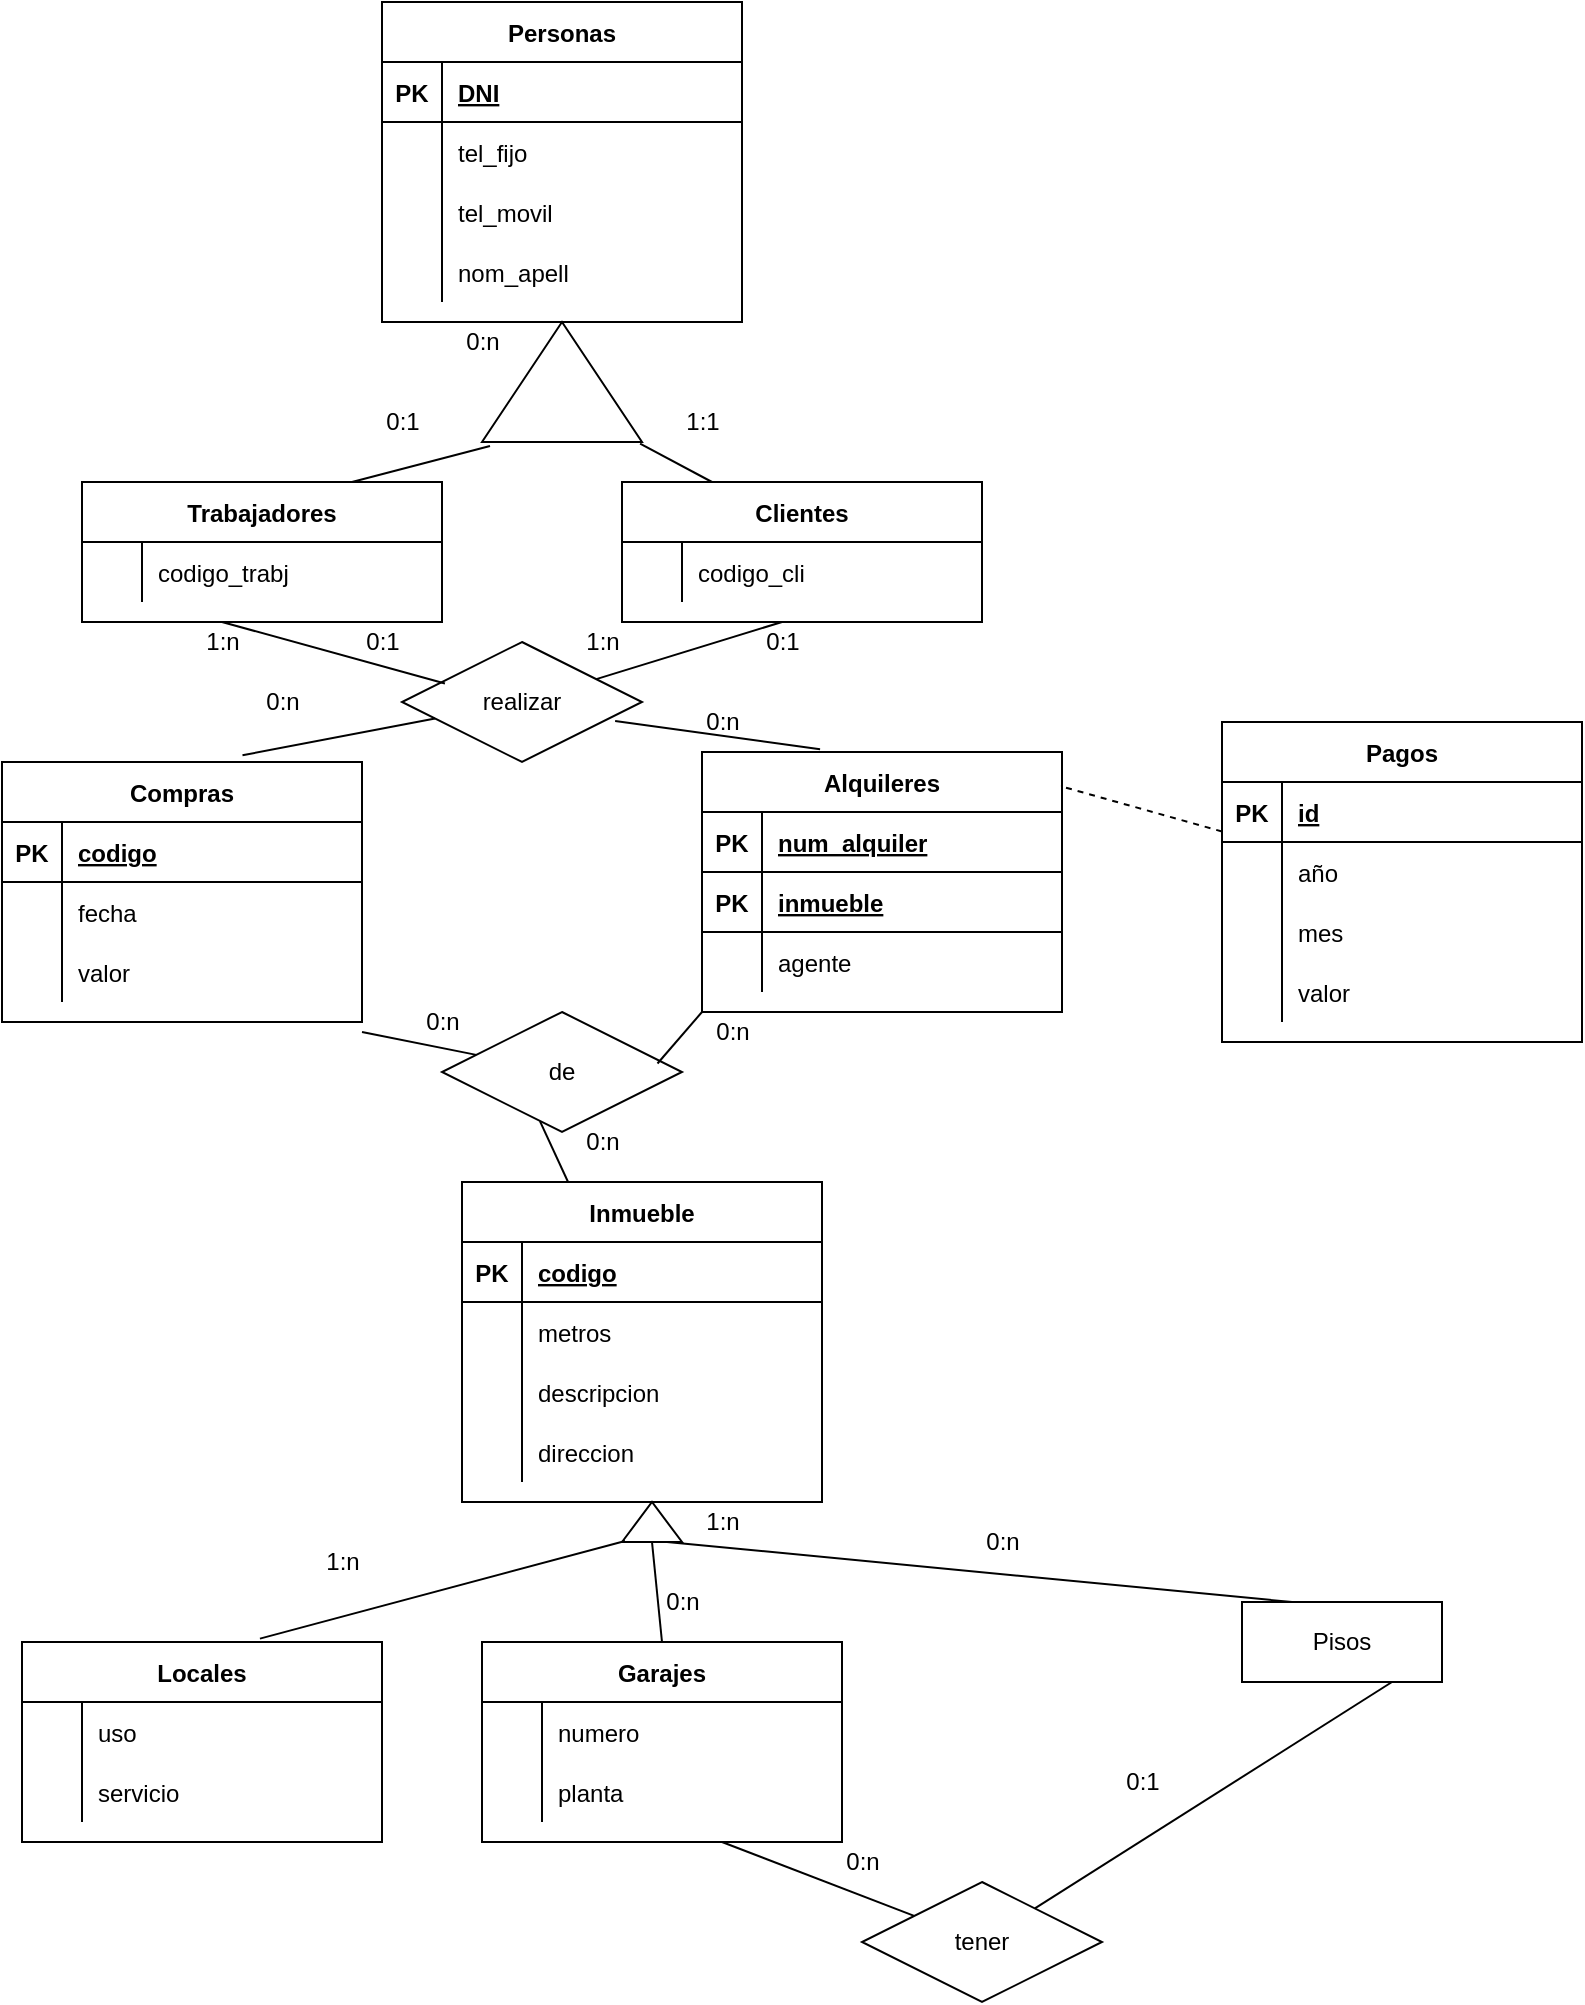 <mxfile version="20.2.0" type="github">
  <diagram id="R2lEEEUBdFMjLlhIrx00" name="Page-1">
    <mxGraphModel dx="942" dy="805" grid="1" gridSize="10" guides="1" tooltips="1" connect="1" arrows="1" fold="1" page="1" pageScale="1" pageWidth="850" pageHeight="1100" math="0" shadow="0" extFonts="Permanent Marker^https://fonts.googleapis.com/css?family=Permanent+Marker">
      <root>
        <mxCell id="0" />
        <mxCell id="1" parent="0" />
        <mxCell id="xGe4NsxFTNcplLb89QwU-1" value="Personas" style="shape=table;startSize=30;container=1;collapsible=1;childLayout=tableLayout;fixedRows=1;rowLines=0;fontStyle=1;align=center;resizeLast=1;" vertex="1" parent="1">
          <mxGeometry x="230" y="40" width="180" height="160" as="geometry" />
        </mxCell>
        <mxCell id="xGe4NsxFTNcplLb89QwU-2" value="" style="shape=tableRow;horizontal=0;startSize=0;swimlaneHead=0;swimlaneBody=0;fillColor=none;collapsible=0;dropTarget=0;points=[[0,0.5],[1,0.5]];portConstraint=eastwest;top=0;left=0;right=0;bottom=1;" vertex="1" parent="xGe4NsxFTNcplLb89QwU-1">
          <mxGeometry y="30" width="180" height="30" as="geometry" />
        </mxCell>
        <mxCell id="xGe4NsxFTNcplLb89QwU-3" value="PK" style="shape=partialRectangle;connectable=0;fillColor=none;top=0;left=0;bottom=0;right=0;fontStyle=1;overflow=hidden;" vertex="1" parent="xGe4NsxFTNcplLb89QwU-2">
          <mxGeometry width="30" height="30" as="geometry">
            <mxRectangle width="30" height="30" as="alternateBounds" />
          </mxGeometry>
        </mxCell>
        <mxCell id="xGe4NsxFTNcplLb89QwU-4" value="DNI" style="shape=partialRectangle;connectable=0;fillColor=none;top=0;left=0;bottom=0;right=0;align=left;spacingLeft=6;fontStyle=5;overflow=hidden;" vertex="1" parent="xGe4NsxFTNcplLb89QwU-2">
          <mxGeometry x="30" width="150" height="30" as="geometry">
            <mxRectangle width="150" height="30" as="alternateBounds" />
          </mxGeometry>
        </mxCell>
        <mxCell id="xGe4NsxFTNcplLb89QwU-5" value="" style="shape=tableRow;horizontal=0;startSize=0;swimlaneHead=0;swimlaneBody=0;fillColor=none;collapsible=0;dropTarget=0;points=[[0,0.5],[1,0.5]];portConstraint=eastwest;top=0;left=0;right=0;bottom=0;" vertex="1" parent="xGe4NsxFTNcplLb89QwU-1">
          <mxGeometry y="60" width="180" height="30" as="geometry" />
        </mxCell>
        <mxCell id="xGe4NsxFTNcplLb89QwU-6" value="" style="shape=partialRectangle;connectable=0;fillColor=none;top=0;left=0;bottom=0;right=0;editable=1;overflow=hidden;" vertex="1" parent="xGe4NsxFTNcplLb89QwU-5">
          <mxGeometry width="30" height="30" as="geometry">
            <mxRectangle width="30" height="30" as="alternateBounds" />
          </mxGeometry>
        </mxCell>
        <mxCell id="xGe4NsxFTNcplLb89QwU-7" value="tel_fijo" style="shape=partialRectangle;connectable=0;fillColor=none;top=0;left=0;bottom=0;right=0;align=left;spacingLeft=6;overflow=hidden;" vertex="1" parent="xGe4NsxFTNcplLb89QwU-5">
          <mxGeometry x="30" width="150" height="30" as="geometry">
            <mxRectangle width="150" height="30" as="alternateBounds" />
          </mxGeometry>
        </mxCell>
        <mxCell id="xGe4NsxFTNcplLb89QwU-8" value="" style="shape=tableRow;horizontal=0;startSize=0;swimlaneHead=0;swimlaneBody=0;fillColor=none;collapsible=0;dropTarget=0;points=[[0,0.5],[1,0.5]];portConstraint=eastwest;top=0;left=0;right=0;bottom=0;" vertex="1" parent="xGe4NsxFTNcplLb89QwU-1">
          <mxGeometry y="90" width="180" height="30" as="geometry" />
        </mxCell>
        <mxCell id="xGe4NsxFTNcplLb89QwU-9" value="" style="shape=partialRectangle;connectable=0;fillColor=none;top=0;left=0;bottom=0;right=0;editable=1;overflow=hidden;" vertex="1" parent="xGe4NsxFTNcplLb89QwU-8">
          <mxGeometry width="30" height="30" as="geometry">
            <mxRectangle width="30" height="30" as="alternateBounds" />
          </mxGeometry>
        </mxCell>
        <mxCell id="xGe4NsxFTNcplLb89QwU-10" value="tel_movil" style="shape=partialRectangle;connectable=0;fillColor=none;top=0;left=0;bottom=0;right=0;align=left;spacingLeft=6;overflow=hidden;" vertex="1" parent="xGe4NsxFTNcplLb89QwU-8">
          <mxGeometry x="30" width="150" height="30" as="geometry">
            <mxRectangle width="150" height="30" as="alternateBounds" />
          </mxGeometry>
        </mxCell>
        <mxCell id="xGe4NsxFTNcplLb89QwU-11" value="" style="shape=tableRow;horizontal=0;startSize=0;swimlaneHead=0;swimlaneBody=0;fillColor=none;collapsible=0;dropTarget=0;points=[[0,0.5],[1,0.5]];portConstraint=eastwest;top=0;left=0;right=0;bottom=0;" vertex="1" parent="xGe4NsxFTNcplLb89QwU-1">
          <mxGeometry y="120" width="180" height="30" as="geometry" />
        </mxCell>
        <mxCell id="xGe4NsxFTNcplLb89QwU-12" value="" style="shape=partialRectangle;connectable=0;fillColor=none;top=0;left=0;bottom=0;right=0;editable=1;overflow=hidden;" vertex="1" parent="xGe4NsxFTNcplLb89QwU-11">
          <mxGeometry width="30" height="30" as="geometry">
            <mxRectangle width="30" height="30" as="alternateBounds" />
          </mxGeometry>
        </mxCell>
        <mxCell id="xGe4NsxFTNcplLb89QwU-13" value="nom_apell" style="shape=partialRectangle;connectable=0;fillColor=none;top=0;left=0;bottom=0;right=0;align=left;spacingLeft=6;overflow=hidden;" vertex="1" parent="xGe4NsxFTNcplLb89QwU-11">
          <mxGeometry x="30" width="150" height="30" as="geometry">
            <mxRectangle width="150" height="30" as="alternateBounds" />
          </mxGeometry>
        </mxCell>
        <mxCell id="xGe4NsxFTNcplLb89QwU-14" value="Trabajadores" style="shape=table;startSize=30;container=1;collapsible=1;childLayout=tableLayout;fixedRows=1;rowLines=0;fontStyle=1;align=center;resizeLast=1;" vertex="1" parent="1">
          <mxGeometry x="80" y="280" width="180" height="70" as="geometry" />
        </mxCell>
        <mxCell id="xGe4NsxFTNcplLb89QwU-18" value="" style="shape=tableRow;horizontal=0;startSize=0;swimlaneHead=0;swimlaneBody=0;fillColor=none;collapsible=0;dropTarget=0;points=[[0,0.5],[1,0.5]];portConstraint=eastwest;top=0;left=0;right=0;bottom=0;" vertex="1" parent="xGe4NsxFTNcplLb89QwU-14">
          <mxGeometry y="30" width="180" height="30" as="geometry" />
        </mxCell>
        <mxCell id="xGe4NsxFTNcplLb89QwU-19" value="" style="shape=partialRectangle;connectable=0;fillColor=none;top=0;left=0;bottom=0;right=0;editable=1;overflow=hidden;" vertex="1" parent="xGe4NsxFTNcplLb89QwU-18">
          <mxGeometry width="30" height="30" as="geometry">
            <mxRectangle width="30" height="30" as="alternateBounds" />
          </mxGeometry>
        </mxCell>
        <mxCell id="xGe4NsxFTNcplLb89QwU-20" value="codigo_trabj" style="shape=partialRectangle;connectable=0;fillColor=none;top=0;left=0;bottom=0;right=0;align=left;spacingLeft=6;overflow=hidden;" vertex="1" parent="xGe4NsxFTNcplLb89QwU-18">
          <mxGeometry x="30" width="150" height="30" as="geometry">
            <mxRectangle width="150" height="30" as="alternateBounds" />
          </mxGeometry>
        </mxCell>
        <mxCell id="xGe4NsxFTNcplLb89QwU-27" value="Clientes" style="shape=table;startSize=30;container=1;collapsible=1;childLayout=tableLayout;fixedRows=1;rowLines=0;fontStyle=1;align=center;resizeLast=1;" vertex="1" parent="1">
          <mxGeometry x="350" y="280" width="180" height="70" as="geometry" />
        </mxCell>
        <mxCell id="xGe4NsxFTNcplLb89QwU-31" value="" style="shape=tableRow;horizontal=0;startSize=0;swimlaneHead=0;swimlaneBody=0;fillColor=none;collapsible=0;dropTarget=0;points=[[0,0.5],[1,0.5]];portConstraint=eastwest;top=0;left=0;right=0;bottom=0;" vertex="1" parent="xGe4NsxFTNcplLb89QwU-27">
          <mxGeometry y="30" width="180" height="30" as="geometry" />
        </mxCell>
        <mxCell id="xGe4NsxFTNcplLb89QwU-32" value="" style="shape=partialRectangle;connectable=0;fillColor=none;top=0;left=0;bottom=0;right=0;editable=1;overflow=hidden;" vertex="1" parent="xGe4NsxFTNcplLb89QwU-31">
          <mxGeometry width="30" height="30" as="geometry">
            <mxRectangle width="30" height="30" as="alternateBounds" />
          </mxGeometry>
        </mxCell>
        <mxCell id="xGe4NsxFTNcplLb89QwU-33" value="codigo_cli" style="shape=partialRectangle;connectable=0;fillColor=none;top=0;left=0;bottom=0;right=0;align=left;spacingLeft=6;overflow=hidden;" vertex="1" parent="xGe4NsxFTNcplLb89QwU-31">
          <mxGeometry x="30" width="150" height="30" as="geometry">
            <mxRectangle width="150" height="30" as="alternateBounds" />
          </mxGeometry>
        </mxCell>
        <mxCell id="xGe4NsxFTNcplLb89QwU-40" value="" style="triangle;whiteSpace=wrap;html=1;direction=north;" vertex="1" parent="1">
          <mxGeometry x="280" y="200" width="80" height="60" as="geometry" />
        </mxCell>
        <mxCell id="xGe4NsxFTNcplLb89QwU-41" value="" style="endArrow=none;html=1;rounded=0;exitX=0.75;exitY=0;exitDx=0;exitDy=0;entryX=-0.034;entryY=0.05;entryDx=0;entryDy=0;entryPerimeter=0;" edge="1" parent="1" source="xGe4NsxFTNcplLb89QwU-14" target="xGe4NsxFTNcplLb89QwU-40">
          <mxGeometry width="50" height="50" relative="1" as="geometry">
            <mxPoint x="400" y="210" as="sourcePoint" />
            <mxPoint x="450" y="160" as="targetPoint" />
          </mxGeometry>
        </mxCell>
        <mxCell id="xGe4NsxFTNcplLb89QwU-42" value="" style="endArrow=none;html=1;rounded=0;entryX=0.25;entryY=0;entryDx=0;entryDy=0;exitX=-0.013;exitY=0.988;exitDx=0;exitDy=0;exitPerimeter=0;" edge="1" parent="1" source="xGe4NsxFTNcplLb89QwU-40" target="xGe4NsxFTNcplLb89QwU-27">
          <mxGeometry width="50" height="50" relative="1" as="geometry">
            <mxPoint x="400" y="210" as="sourcePoint" />
            <mxPoint x="450" y="160" as="targetPoint" />
          </mxGeometry>
        </mxCell>
        <mxCell id="xGe4NsxFTNcplLb89QwU-43" value="realizar" style="shape=rhombus;perimeter=rhombusPerimeter;whiteSpace=wrap;html=1;align=center;" vertex="1" parent="1">
          <mxGeometry x="240" y="360" width="120" height="60" as="geometry" />
        </mxCell>
        <mxCell id="xGe4NsxFTNcplLb89QwU-44" value="" style="endArrow=none;html=1;rounded=0;" edge="1" parent="1" source="xGe4NsxFTNcplLb89QwU-43">
          <mxGeometry width="50" height="50" relative="1" as="geometry">
            <mxPoint x="390" y="310" as="sourcePoint" />
            <mxPoint x="430" y="350" as="targetPoint" />
          </mxGeometry>
        </mxCell>
        <mxCell id="xGe4NsxFTNcplLb89QwU-45" value="" style="endArrow=none;html=1;rounded=0;exitX=0.179;exitY=0.346;exitDx=0;exitDy=0;exitPerimeter=0;" edge="1" parent="1" source="xGe4NsxFTNcplLb89QwU-43">
          <mxGeometry width="50" height="50" relative="1" as="geometry">
            <mxPoint x="390" y="310" as="sourcePoint" />
            <mxPoint x="150" y="350" as="targetPoint" />
          </mxGeometry>
        </mxCell>
        <mxCell id="xGe4NsxFTNcplLb89QwU-46" value="Inmueble" style="shape=table;startSize=30;container=1;collapsible=1;childLayout=tableLayout;fixedRows=1;rowLines=0;fontStyle=1;align=center;resizeLast=1;" vertex="1" parent="1">
          <mxGeometry x="270" y="630" width="180" height="160" as="geometry" />
        </mxCell>
        <mxCell id="xGe4NsxFTNcplLb89QwU-47" value="" style="shape=tableRow;horizontal=0;startSize=0;swimlaneHead=0;swimlaneBody=0;fillColor=none;collapsible=0;dropTarget=0;points=[[0,0.5],[1,0.5]];portConstraint=eastwest;top=0;left=0;right=0;bottom=1;" vertex="1" parent="xGe4NsxFTNcplLb89QwU-46">
          <mxGeometry y="30" width="180" height="30" as="geometry" />
        </mxCell>
        <mxCell id="xGe4NsxFTNcplLb89QwU-48" value="PK" style="shape=partialRectangle;connectable=0;fillColor=none;top=0;left=0;bottom=0;right=0;fontStyle=1;overflow=hidden;" vertex="1" parent="xGe4NsxFTNcplLb89QwU-47">
          <mxGeometry width="30" height="30" as="geometry">
            <mxRectangle width="30" height="30" as="alternateBounds" />
          </mxGeometry>
        </mxCell>
        <mxCell id="xGe4NsxFTNcplLb89QwU-49" value="codigo" style="shape=partialRectangle;connectable=0;fillColor=none;top=0;left=0;bottom=0;right=0;align=left;spacingLeft=6;fontStyle=5;overflow=hidden;" vertex="1" parent="xGe4NsxFTNcplLb89QwU-47">
          <mxGeometry x="30" width="150" height="30" as="geometry">
            <mxRectangle width="150" height="30" as="alternateBounds" />
          </mxGeometry>
        </mxCell>
        <mxCell id="xGe4NsxFTNcplLb89QwU-50" value="" style="shape=tableRow;horizontal=0;startSize=0;swimlaneHead=0;swimlaneBody=0;fillColor=none;collapsible=0;dropTarget=0;points=[[0,0.5],[1,0.5]];portConstraint=eastwest;top=0;left=0;right=0;bottom=0;" vertex="1" parent="xGe4NsxFTNcplLb89QwU-46">
          <mxGeometry y="60" width="180" height="30" as="geometry" />
        </mxCell>
        <mxCell id="xGe4NsxFTNcplLb89QwU-51" value="" style="shape=partialRectangle;connectable=0;fillColor=none;top=0;left=0;bottom=0;right=0;editable=1;overflow=hidden;" vertex="1" parent="xGe4NsxFTNcplLb89QwU-50">
          <mxGeometry width="30" height="30" as="geometry">
            <mxRectangle width="30" height="30" as="alternateBounds" />
          </mxGeometry>
        </mxCell>
        <mxCell id="xGe4NsxFTNcplLb89QwU-52" value="metros" style="shape=partialRectangle;connectable=0;fillColor=none;top=0;left=0;bottom=0;right=0;align=left;spacingLeft=6;overflow=hidden;" vertex="1" parent="xGe4NsxFTNcplLb89QwU-50">
          <mxGeometry x="30" width="150" height="30" as="geometry">
            <mxRectangle width="150" height="30" as="alternateBounds" />
          </mxGeometry>
        </mxCell>
        <mxCell id="xGe4NsxFTNcplLb89QwU-53" value="" style="shape=tableRow;horizontal=0;startSize=0;swimlaneHead=0;swimlaneBody=0;fillColor=none;collapsible=0;dropTarget=0;points=[[0,0.5],[1,0.5]];portConstraint=eastwest;top=0;left=0;right=0;bottom=0;" vertex="1" parent="xGe4NsxFTNcplLb89QwU-46">
          <mxGeometry y="90" width="180" height="30" as="geometry" />
        </mxCell>
        <mxCell id="xGe4NsxFTNcplLb89QwU-54" value="" style="shape=partialRectangle;connectable=0;fillColor=none;top=0;left=0;bottom=0;right=0;editable=1;overflow=hidden;" vertex="1" parent="xGe4NsxFTNcplLb89QwU-53">
          <mxGeometry width="30" height="30" as="geometry">
            <mxRectangle width="30" height="30" as="alternateBounds" />
          </mxGeometry>
        </mxCell>
        <mxCell id="xGe4NsxFTNcplLb89QwU-55" value="descripcion" style="shape=partialRectangle;connectable=0;fillColor=none;top=0;left=0;bottom=0;right=0;align=left;spacingLeft=6;overflow=hidden;" vertex="1" parent="xGe4NsxFTNcplLb89QwU-53">
          <mxGeometry x="30" width="150" height="30" as="geometry">
            <mxRectangle width="150" height="30" as="alternateBounds" />
          </mxGeometry>
        </mxCell>
        <mxCell id="xGe4NsxFTNcplLb89QwU-56" value="" style="shape=tableRow;horizontal=0;startSize=0;swimlaneHead=0;swimlaneBody=0;fillColor=none;collapsible=0;dropTarget=0;points=[[0,0.5],[1,0.5]];portConstraint=eastwest;top=0;left=0;right=0;bottom=0;" vertex="1" parent="xGe4NsxFTNcplLb89QwU-46">
          <mxGeometry y="120" width="180" height="30" as="geometry" />
        </mxCell>
        <mxCell id="xGe4NsxFTNcplLb89QwU-57" value="" style="shape=partialRectangle;connectable=0;fillColor=none;top=0;left=0;bottom=0;right=0;editable=1;overflow=hidden;" vertex="1" parent="xGe4NsxFTNcplLb89QwU-56">
          <mxGeometry width="30" height="30" as="geometry">
            <mxRectangle width="30" height="30" as="alternateBounds" />
          </mxGeometry>
        </mxCell>
        <mxCell id="xGe4NsxFTNcplLb89QwU-58" value="direccion" style="shape=partialRectangle;connectable=0;fillColor=none;top=0;left=0;bottom=0;right=0;align=left;spacingLeft=6;overflow=hidden;" vertex="1" parent="xGe4NsxFTNcplLb89QwU-56">
          <mxGeometry x="30" width="150" height="30" as="geometry">
            <mxRectangle width="150" height="30" as="alternateBounds" />
          </mxGeometry>
        </mxCell>
        <mxCell id="xGe4NsxFTNcplLb89QwU-72" value="Locales" style="shape=table;startSize=30;container=1;collapsible=1;childLayout=tableLayout;fixedRows=1;rowLines=0;fontStyle=1;align=center;resizeLast=1;" vertex="1" parent="1">
          <mxGeometry x="50" y="860" width="180" height="100" as="geometry" />
        </mxCell>
        <mxCell id="xGe4NsxFTNcplLb89QwU-76" value="" style="shape=tableRow;horizontal=0;startSize=0;swimlaneHead=0;swimlaneBody=0;fillColor=none;collapsible=0;dropTarget=0;points=[[0,0.5],[1,0.5]];portConstraint=eastwest;top=0;left=0;right=0;bottom=0;" vertex="1" parent="xGe4NsxFTNcplLb89QwU-72">
          <mxGeometry y="30" width="180" height="30" as="geometry" />
        </mxCell>
        <mxCell id="xGe4NsxFTNcplLb89QwU-77" value="" style="shape=partialRectangle;connectable=0;fillColor=none;top=0;left=0;bottom=0;right=0;editable=1;overflow=hidden;" vertex="1" parent="xGe4NsxFTNcplLb89QwU-76">
          <mxGeometry width="30" height="30" as="geometry">
            <mxRectangle width="30" height="30" as="alternateBounds" />
          </mxGeometry>
        </mxCell>
        <mxCell id="xGe4NsxFTNcplLb89QwU-78" value="uso" style="shape=partialRectangle;connectable=0;fillColor=none;top=0;left=0;bottom=0;right=0;align=left;spacingLeft=6;overflow=hidden;" vertex="1" parent="xGe4NsxFTNcplLb89QwU-76">
          <mxGeometry x="30" width="150" height="30" as="geometry">
            <mxRectangle width="150" height="30" as="alternateBounds" />
          </mxGeometry>
        </mxCell>
        <mxCell id="xGe4NsxFTNcplLb89QwU-79" value="" style="shape=tableRow;horizontal=0;startSize=0;swimlaneHead=0;swimlaneBody=0;fillColor=none;collapsible=0;dropTarget=0;points=[[0,0.5],[1,0.5]];portConstraint=eastwest;top=0;left=0;right=0;bottom=0;" vertex="1" parent="xGe4NsxFTNcplLb89QwU-72">
          <mxGeometry y="60" width="180" height="30" as="geometry" />
        </mxCell>
        <mxCell id="xGe4NsxFTNcplLb89QwU-80" value="" style="shape=partialRectangle;connectable=0;fillColor=none;top=0;left=0;bottom=0;right=0;editable=1;overflow=hidden;" vertex="1" parent="xGe4NsxFTNcplLb89QwU-79">
          <mxGeometry width="30" height="30" as="geometry">
            <mxRectangle width="30" height="30" as="alternateBounds" />
          </mxGeometry>
        </mxCell>
        <mxCell id="xGe4NsxFTNcplLb89QwU-81" value="servicio" style="shape=partialRectangle;connectable=0;fillColor=none;top=0;left=0;bottom=0;right=0;align=left;spacingLeft=6;overflow=hidden;" vertex="1" parent="xGe4NsxFTNcplLb89QwU-79">
          <mxGeometry x="30" width="150" height="30" as="geometry">
            <mxRectangle width="150" height="30" as="alternateBounds" />
          </mxGeometry>
        </mxCell>
        <mxCell id="xGe4NsxFTNcplLb89QwU-85" value="Garajes" style="shape=table;startSize=30;container=1;collapsible=1;childLayout=tableLayout;fixedRows=1;rowLines=0;fontStyle=1;align=center;resizeLast=1;" vertex="1" parent="1">
          <mxGeometry x="280" y="860" width="180" height="100" as="geometry" />
        </mxCell>
        <mxCell id="xGe4NsxFTNcplLb89QwU-89" value="" style="shape=tableRow;horizontal=0;startSize=0;swimlaneHead=0;swimlaneBody=0;fillColor=none;collapsible=0;dropTarget=0;points=[[0,0.5],[1,0.5]];portConstraint=eastwest;top=0;left=0;right=0;bottom=0;" vertex="1" parent="xGe4NsxFTNcplLb89QwU-85">
          <mxGeometry y="30" width="180" height="30" as="geometry" />
        </mxCell>
        <mxCell id="xGe4NsxFTNcplLb89QwU-90" value="" style="shape=partialRectangle;connectable=0;fillColor=none;top=0;left=0;bottom=0;right=0;editable=1;overflow=hidden;" vertex="1" parent="xGe4NsxFTNcplLb89QwU-89">
          <mxGeometry width="30" height="30" as="geometry">
            <mxRectangle width="30" height="30" as="alternateBounds" />
          </mxGeometry>
        </mxCell>
        <mxCell id="xGe4NsxFTNcplLb89QwU-91" value="numero" style="shape=partialRectangle;connectable=0;fillColor=none;top=0;left=0;bottom=0;right=0;align=left;spacingLeft=6;overflow=hidden;" vertex="1" parent="xGe4NsxFTNcplLb89QwU-89">
          <mxGeometry x="30" width="150" height="30" as="geometry">
            <mxRectangle width="150" height="30" as="alternateBounds" />
          </mxGeometry>
        </mxCell>
        <mxCell id="xGe4NsxFTNcplLb89QwU-92" value="" style="shape=tableRow;horizontal=0;startSize=0;swimlaneHead=0;swimlaneBody=0;fillColor=none;collapsible=0;dropTarget=0;points=[[0,0.5],[1,0.5]];portConstraint=eastwest;top=0;left=0;right=0;bottom=0;" vertex="1" parent="xGe4NsxFTNcplLb89QwU-85">
          <mxGeometry y="60" width="180" height="30" as="geometry" />
        </mxCell>
        <mxCell id="xGe4NsxFTNcplLb89QwU-93" value="" style="shape=partialRectangle;connectable=0;fillColor=none;top=0;left=0;bottom=0;right=0;editable=1;overflow=hidden;" vertex="1" parent="xGe4NsxFTNcplLb89QwU-92">
          <mxGeometry width="30" height="30" as="geometry">
            <mxRectangle width="30" height="30" as="alternateBounds" />
          </mxGeometry>
        </mxCell>
        <mxCell id="xGe4NsxFTNcplLb89QwU-94" value="planta" style="shape=partialRectangle;connectable=0;fillColor=none;top=0;left=0;bottom=0;right=0;align=left;spacingLeft=6;overflow=hidden;" vertex="1" parent="xGe4NsxFTNcplLb89QwU-92">
          <mxGeometry x="30" width="150" height="30" as="geometry">
            <mxRectangle width="150" height="30" as="alternateBounds" />
          </mxGeometry>
        </mxCell>
        <mxCell id="xGe4NsxFTNcplLb89QwU-103" value="Pisos" style="whiteSpace=wrap;html=1;align=center;" vertex="1" parent="1">
          <mxGeometry x="660" y="840" width="100" height="40" as="geometry" />
        </mxCell>
        <mxCell id="xGe4NsxFTNcplLb89QwU-105" value="tener" style="shape=rhombus;perimeter=rhombusPerimeter;whiteSpace=wrap;html=1;align=center;" vertex="1" parent="1">
          <mxGeometry x="470" y="980" width="120" height="60" as="geometry" />
        </mxCell>
        <mxCell id="xGe4NsxFTNcplLb89QwU-106" value="" style="endArrow=none;html=1;rounded=0;entryX=0.75;entryY=1;entryDx=0;entryDy=0;" edge="1" parent="1" source="xGe4NsxFTNcplLb89QwU-105" target="xGe4NsxFTNcplLb89QwU-103">
          <mxGeometry width="50" height="50" relative="1" as="geometry">
            <mxPoint x="400" y="790" as="sourcePoint" />
            <mxPoint x="450" y="740" as="targetPoint" />
          </mxGeometry>
        </mxCell>
        <mxCell id="xGe4NsxFTNcplLb89QwU-107" value="" style="endArrow=none;html=1;rounded=0;" edge="1" parent="1" source="xGe4NsxFTNcplLb89QwU-105">
          <mxGeometry width="50" height="50" relative="1" as="geometry">
            <mxPoint x="400" y="790" as="sourcePoint" />
            <mxPoint x="400" y="960" as="targetPoint" />
          </mxGeometry>
        </mxCell>
        <mxCell id="xGe4NsxFTNcplLb89QwU-110" value="" style="triangle;whiteSpace=wrap;html=1;direction=north;" vertex="1" parent="1">
          <mxGeometry x="350" y="790" width="30" height="20" as="geometry" />
        </mxCell>
        <mxCell id="xGe4NsxFTNcplLb89QwU-111" value="" style="endArrow=none;html=1;rounded=0;exitX=0;exitY=0.75;exitDx=0;exitDy=0;entryX=0.25;entryY=0;entryDx=0;entryDy=0;" edge="1" parent="1" source="xGe4NsxFTNcplLb89QwU-110" target="xGe4NsxFTNcplLb89QwU-103">
          <mxGeometry width="50" height="50" relative="1" as="geometry">
            <mxPoint x="400" y="790" as="sourcePoint" />
            <mxPoint x="450" y="740" as="targetPoint" />
          </mxGeometry>
        </mxCell>
        <mxCell id="xGe4NsxFTNcplLb89QwU-112" value="" style="endArrow=none;html=1;rounded=0;entryX=0;entryY=0.5;entryDx=0;entryDy=0;exitX=0.5;exitY=0;exitDx=0;exitDy=0;" edge="1" parent="1" source="xGe4NsxFTNcplLb89QwU-85" target="xGe4NsxFTNcplLb89QwU-110">
          <mxGeometry width="50" height="50" relative="1" as="geometry">
            <mxPoint x="400" y="790" as="sourcePoint" />
            <mxPoint x="450" y="740" as="targetPoint" />
          </mxGeometry>
        </mxCell>
        <mxCell id="xGe4NsxFTNcplLb89QwU-113" value="" style="endArrow=none;html=1;rounded=0;entryX=0.024;entryY=0.051;entryDx=0;entryDy=0;entryPerimeter=0;exitX=0.661;exitY=-0.017;exitDx=0;exitDy=0;exitPerimeter=0;" edge="1" parent="1" source="xGe4NsxFTNcplLb89QwU-72" target="xGe4NsxFTNcplLb89QwU-110">
          <mxGeometry width="50" height="50" relative="1" as="geometry">
            <mxPoint x="400" y="790" as="sourcePoint" />
            <mxPoint x="450" y="740" as="targetPoint" />
          </mxGeometry>
        </mxCell>
        <mxCell id="xGe4NsxFTNcplLb89QwU-125" value="Alquileres" style="shape=table;startSize=30;container=1;collapsible=1;childLayout=tableLayout;fixedRows=1;rowLines=0;fontStyle=1;align=center;resizeLast=1;" vertex="1" parent="1">
          <mxGeometry x="390" y="415" width="180" height="130" as="geometry" />
        </mxCell>
        <mxCell id="xGe4NsxFTNcplLb89QwU-126" value="" style="shape=tableRow;horizontal=0;startSize=0;swimlaneHead=0;swimlaneBody=0;fillColor=none;collapsible=0;dropTarget=0;points=[[0,0.5],[1,0.5]];portConstraint=eastwest;top=0;left=0;right=0;bottom=1;" vertex="1" parent="xGe4NsxFTNcplLb89QwU-125">
          <mxGeometry y="30" width="180" height="30" as="geometry" />
        </mxCell>
        <mxCell id="xGe4NsxFTNcplLb89QwU-127" value="PK" style="shape=partialRectangle;connectable=0;fillColor=none;top=0;left=0;bottom=0;right=0;fontStyle=1;overflow=hidden;" vertex="1" parent="xGe4NsxFTNcplLb89QwU-126">
          <mxGeometry width="30" height="30" as="geometry">
            <mxRectangle width="30" height="30" as="alternateBounds" />
          </mxGeometry>
        </mxCell>
        <mxCell id="xGe4NsxFTNcplLb89QwU-128" value="num_alquiler" style="shape=partialRectangle;connectable=0;fillColor=none;top=0;left=0;bottom=0;right=0;align=left;spacingLeft=6;fontStyle=5;overflow=hidden;" vertex="1" parent="xGe4NsxFTNcplLb89QwU-126">
          <mxGeometry x="30" width="150" height="30" as="geometry">
            <mxRectangle width="150" height="30" as="alternateBounds" />
          </mxGeometry>
        </mxCell>
        <mxCell id="xGe4NsxFTNcplLb89QwU-158" value="" style="shape=tableRow;horizontal=0;startSize=0;swimlaneHead=0;swimlaneBody=0;fillColor=none;collapsible=0;dropTarget=0;points=[[0,0.5],[1,0.5]];portConstraint=eastwest;top=0;left=0;right=0;bottom=1;" vertex="1" parent="xGe4NsxFTNcplLb89QwU-125">
          <mxGeometry y="60" width="180" height="30" as="geometry" />
        </mxCell>
        <mxCell id="xGe4NsxFTNcplLb89QwU-159" value="PK" style="shape=partialRectangle;connectable=0;fillColor=none;top=0;left=0;bottom=0;right=0;fontStyle=1;overflow=hidden;" vertex="1" parent="xGe4NsxFTNcplLb89QwU-158">
          <mxGeometry width="30" height="30" as="geometry">
            <mxRectangle width="30" height="30" as="alternateBounds" />
          </mxGeometry>
        </mxCell>
        <mxCell id="xGe4NsxFTNcplLb89QwU-160" value="inmueble" style="shape=partialRectangle;connectable=0;fillColor=none;top=0;left=0;bottom=0;right=0;align=left;spacingLeft=6;fontStyle=5;overflow=hidden;" vertex="1" parent="xGe4NsxFTNcplLb89QwU-158">
          <mxGeometry x="30" width="150" height="30" as="geometry">
            <mxRectangle width="150" height="30" as="alternateBounds" />
          </mxGeometry>
        </mxCell>
        <mxCell id="xGe4NsxFTNcplLb89QwU-129" value="" style="shape=tableRow;horizontal=0;startSize=0;swimlaneHead=0;swimlaneBody=0;fillColor=none;collapsible=0;dropTarget=0;points=[[0,0.5],[1,0.5]];portConstraint=eastwest;top=0;left=0;right=0;bottom=0;" vertex="1" parent="xGe4NsxFTNcplLb89QwU-125">
          <mxGeometry y="90" width="180" height="30" as="geometry" />
        </mxCell>
        <mxCell id="xGe4NsxFTNcplLb89QwU-130" value="" style="shape=partialRectangle;connectable=0;fillColor=none;top=0;left=0;bottom=0;right=0;editable=1;overflow=hidden;" vertex="1" parent="xGe4NsxFTNcplLb89QwU-129">
          <mxGeometry width="30" height="30" as="geometry">
            <mxRectangle width="30" height="30" as="alternateBounds" />
          </mxGeometry>
        </mxCell>
        <mxCell id="xGe4NsxFTNcplLb89QwU-131" value="agente" style="shape=partialRectangle;connectable=0;fillColor=none;top=0;left=0;bottom=0;right=0;align=left;spacingLeft=6;overflow=hidden;" vertex="1" parent="xGe4NsxFTNcplLb89QwU-129">
          <mxGeometry x="30" width="150" height="30" as="geometry">
            <mxRectangle width="150" height="30" as="alternateBounds" />
          </mxGeometry>
        </mxCell>
        <mxCell id="xGe4NsxFTNcplLb89QwU-138" value="Compras" style="shape=table;startSize=30;container=1;collapsible=1;childLayout=tableLayout;fixedRows=1;rowLines=0;fontStyle=1;align=center;resizeLast=1;" vertex="1" parent="1">
          <mxGeometry x="40" y="420" width="180" height="130" as="geometry" />
        </mxCell>
        <mxCell id="xGe4NsxFTNcplLb89QwU-139" value="" style="shape=tableRow;horizontal=0;startSize=0;swimlaneHead=0;swimlaneBody=0;fillColor=none;collapsible=0;dropTarget=0;points=[[0,0.5],[1,0.5]];portConstraint=eastwest;top=0;left=0;right=0;bottom=1;" vertex="1" parent="xGe4NsxFTNcplLb89QwU-138">
          <mxGeometry y="30" width="180" height="30" as="geometry" />
        </mxCell>
        <mxCell id="xGe4NsxFTNcplLb89QwU-140" value="PK" style="shape=partialRectangle;connectable=0;fillColor=none;top=0;left=0;bottom=0;right=0;fontStyle=1;overflow=hidden;" vertex="1" parent="xGe4NsxFTNcplLb89QwU-139">
          <mxGeometry width="30" height="30" as="geometry">
            <mxRectangle width="30" height="30" as="alternateBounds" />
          </mxGeometry>
        </mxCell>
        <mxCell id="xGe4NsxFTNcplLb89QwU-141" value="codigo" style="shape=partialRectangle;connectable=0;fillColor=none;top=0;left=0;bottom=0;right=0;align=left;spacingLeft=6;fontStyle=5;overflow=hidden;" vertex="1" parent="xGe4NsxFTNcplLb89QwU-139">
          <mxGeometry x="30" width="150" height="30" as="geometry">
            <mxRectangle width="150" height="30" as="alternateBounds" />
          </mxGeometry>
        </mxCell>
        <mxCell id="xGe4NsxFTNcplLb89QwU-142" value="" style="shape=tableRow;horizontal=0;startSize=0;swimlaneHead=0;swimlaneBody=0;fillColor=none;collapsible=0;dropTarget=0;points=[[0,0.5],[1,0.5]];portConstraint=eastwest;top=0;left=0;right=0;bottom=0;" vertex="1" parent="xGe4NsxFTNcplLb89QwU-138">
          <mxGeometry y="60" width="180" height="30" as="geometry" />
        </mxCell>
        <mxCell id="xGe4NsxFTNcplLb89QwU-143" value="" style="shape=partialRectangle;connectable=0;fillColor=none;top=0;left=0;bottom=0;right=0;editable=1;overflow=hidden;" vertex="1" parent="xGe4NsxFTNcplLb89QwU-142">
          <mxGeometry width="30" height="30" as="geometry">
            <mxRectangle width="30" height="30" as="alternateBounds" />
          </mxGeometry>
        </mxCell>
        <mxCell id="xGe4NsxFTNcplLb89QwU-144" value="fecha" style="shape=partialRectangle;connectable=0;fillColor=none;top=0;left=0;bottom=0;right=0;align=left;spacingLeft=6;overflow=hidden;" vertex="1" parent="xGe4NsxFTNcplLb89QwU-142">
          <mxGeometry x="30" width="150" height="30" as="geometry">
            <mxRectangle width="150" height="30" as="alternateBounds" />
          </mxGeometry>
        </mxCell>
        <mxCell id="xGe4NsxFTNcplLb89QwU-145" value="" style="shape=tableRow;horizontal=0;startSize=0;swimlaneHead=0;swimlaneBody=0;fillColor=none;collapsible=0;dropTarget=0;points=[[0,0.5],[1,0.5]];portConstraint=eastwest;top=0;left=0;right=0;bottom=0;" vertex="1" parent="xGe4NsxFTNcplLb89QwU-138">
          <mxGeometry y="90" width="180" height="30" as="geometry" />
        </mxCell>
        <mxCell id="xGe4NsxFTNcplLb89QwU-146" value="" style="shape=partialRectangle;connectable=0;fillColor=none;top=0;left=0;bottom=0;right=0;editable=1;overflow=hidden;" vertex="1" parent="xGe4NsxFTNcplLb89QwU-145">
          <mxGeometry width="30" height="30" as="geometry">
            <mxRectangle width="30" height="30" as="alternateBounds" />
          </mxGeometry>
        </mxCell>
        <mxCell id="xGe4NsxFTNcplLb89QwU-147" value="valor" style="shape=partialRectangle;connectable=0;fillColor=none;top=0;left=0;bottom=0;right=0;align=left;spacingLeft=6;overflow=hidden;" vertex="1" parent="xGe4NsxFTNcplLb89QwU-145">
          <mxGeometry x="30" width="150" height="30" as="geometry">
            <mxRectangle width="150" height="30" as="alternateBounds" />
          </mxGeometry>
        </mxCell>
        <mxCell id="xGe4NsxFTNcplLb89QwU-152" value="de" style="shape=rhombus;perimeter=rhombusPerimeter;whiteSpace=wrap;html=1;align=center;" vertex="1" parent="1">
          <mxGeometry x="260" y="545" width="120" height="60" as="geometry" />
        </mxCell>
        <mxCell id="xGe4NsxFTNcplLb89QwU-153" value="" style="endArrow=none;html=1;rounded=0;exitX=0.668;exitY=-0.026;exitDx=0;exitDy=0;exitPerimeter=0;" edge="1" parent="1" source="xGe4NsxFTNcplLb89QwU-138" target="xGe4NsxFTNcplLb89QwU-43">
          <mxGeometry width="50" height="50" relative="1" as="geometry">
            <mxPoint x="450" y="340" as="sourcePoint" />
            <mxPoint x="500" y="290" as="targetPoint" />
          </mxGeometry>
        </mxCell>
        <mxCell id="xGe4NsxFTNcplLb89QwU-154" value="" style="endArrow=none;html=1;rounded=0;exitX=0.328;exitY=-0.011;exitDx=0;exitDy=0;exitPerimeter=0;entryX=0.888;entryY=0.659;entryDx=0;entryDy=0;entryPerimeter=0;" edge="1" parent="1" source="xGe4NsxFTNcplLb89QwU-125" target="xGe4NsxFTNcplLb89QwU-43">
          <mxGeometry width="50" height="50" relative="1" as="geometry">
            <mxPoint x="450" y="340" as="sourcePoint" />
            <mxPoint x="500" y="290" as="targetPoint" />
          </mxGeometry>
        </mxCell>
        <mxCell id="xGe4NsxFTNcplLb89QwU-155" value="" style="endArrow=none;html=1;rounded=0;exitX=0.898;exitY=0.429;exitDx=0;exitDy=0;exitPerimeter=0;entryX=0;entryY=1;entryDx=0;entryDy=0;" edge="1" parent="1" source="xGe4NsxFTNcplLb89QwU-152" target="xGe4NsxFTNcplLb89QwU-125">
          <mxGeometry width="50" height="50" relative="1" as="geometry">
            <mxPoint x="450" y="340" as="sourcePoint" />
            <mxPoint x="500" y="290" as="targetPoint" />
          </mxGeometry>
        </mxCell>
        <mxCell id="xGe4NsxFTNcplLb89QwU-156" value="" style="endArrow=none;html=1;rounded=0;exitX=1;exitY=0.5;exitDx=0;exitDy=0;" edge="1" parent="1" target="xGe4NsxFTNcplLb89QwU-152">
          <mxGeometry width="50" height="50" relative="1" as="geometry">
            <mxPoint x="220" y="555" as="sourcePoint" />
            <mxPoint x="500" y="290" as="targetPoint" />
          </mxGeometry>
        </mxCell>
        <mxCell id="xGe4NsxFTNcplLb89QwU-157" value="" style="endArrow=none;html=1;rounded=0;entryX=0.408;entryY=0.909;entryDx=0;entryDy=0;entryPerimeter=0;" edge="1" parent="1" source="xGe4NsxFTNcplLb89QwU-46" target="xGe4NsxFTNcplLb89QwU-152">
          <mxGeometry width="50" height="50" relative="1" as="geometry">
            <mxPoint x="450" y="340" as="sourcePoint" />
            <mxPoint x="500" y="290" as="targetPoint" />
          </mxGeometry>
        </mxCell>
        <mxCell id="xGe4NsxFTNcplLb89QwU-167" value="Pagos" style="shape=table;startSize=30;container=1;collapsible=1;childLayout=tableLayout;fixedRows=1;rowLines=0;fontStyle=1;align=center;resizeLast=1;" vertex="1" parent="1">
          <mxGeometry x="650" y="400" width="180" height="160" as="geometry" />
        </mxCell>
        <mxCell id="xGe4NsxFTNcplLb89QwU-168" value="" style="shape=tableRow;horizontal=0;startSize=0;swimlaneHead=0;swimlaneBody=0;fillColor=none;collapsible=0;dropTarget=0;points=[[0,0.5],[1,0.5]];portConstraint=eastwest;top=0;left=0;right=0;bottom=1;" vertex="1" parent="xGe4NsxFTNcplLb89QwU-167">
          <mxGeometry y="30" width="180" height="30" as="geometry" />
        </mxCell>
        <mxCell id="xGe4NsxFTNcplLb89QwU-169" value="PK" style="shape=partialRectangle;connectable=0;fillColor=none;top=0;left=0;bottom=0;right=0;fontStyle=1;overflow=hidden;" vertex="1" parent="xGe4NsxFTNcplLb89QwU-168">
          <mxGeometry width="30" height="30" as="geometry">
            <mxRectangle width="30" height="30" as="alternateBounds" />
          </mxGeometry>
        </mxCell>
        <mxCell id="xGe4NsxFTNcplLb89QwU-170" value="id" style="shape=partialRectangle;connectable=0;fillColor=none;top=0;left=0;bottom=0;right=0;align=left;spacingLeft=6;fontStyle=5;overflow=hidden;" vertex="1" parent="xGe4NsxFTNcplLb89QwU-168">
          <mxGeometry x="30" width="150" height="30" as="geometry">
            <mxRectangle width="150" height="30" as="alternateBounds" />
          </mxGeometry>
        </mxCell>
        <mxCell id="xGe4NsxFTNcplLb89QwU-171" value="" style="shape=tableRow;horizontal=0;startSize=0;swimlaneHead=0;swimlaneBody=0;fillColor=none;collapsible=0;dropTarget=0;points=[[0,0.5],[1,0.5]];portConstraint=eastwest;top=0;left=0;right=0;bottom=0;" vertex="1" parent="xGe4NsxFTNcplLb89QwU-167">
          <mxGeometry y="60" width="180" height="30" as="geometry" />
        </mxCell>
        <mxCell id="xGe4NsxFTNcplLb89QwU-172" value="" style="shape=partialRectangle;connectable=0;fillColor=none;top=0;left=0;bottom=0;right=0;editable=1;overflow=hidden;" vertex="1" parent="xGe4NsxFTNcplLb89QwU-171">
          <mxGeometry width="30" height="30" as="geometry">
            <mxRectangle width="30" height="30" as="alternateBounds" />
          </mxGeometry>
        </mxCell>
        <mxCell id="xGe4NsxFTNcplLb89QwU-173" value="año" style="shape=partialRectangle;connectable=0;fillColor=none;top=0;left=0;bottom=0;right=0;align=left;spacingLeft=6;overflow=hidden;" vertex="1" parent="xGe4NsxFTNcplLb89QwU-171">
          <mxGeometry x="30" width="150" height="30" as="geometry">
            <mxRectangle width="150" height="30" as="alternateBounds" />
          </mxGeometry>
        </mxCell>
        <mxCell id="xGe4NsxFTNcplLb89QwU-174" value="" style="shape=tableRow;horizontal=0;startSize=0;swimlaneHead=0;swimlaneBody=0;fillColor=none;collapsible=0;dropTarget=0;points=[[0,0.5],[1,0.5]];portConstraint=eastwest;top=0;left=0;right=0;bottom=0;" vertex="1" parent="xGe4NsxFTNcplLb89QwU-167">
          <mxGeometry y="90" width="180" height="30" as="geometry" />
        </mxCell>
        <mxCell id="xGe4NsxFTNcplLb89QwU-175" value="" style="shape=partialRectangle;connectable=0;fillColor=none;top=0;left=0;bottom=0;right=0;editable=1;overflow=hidden;" vertex="1" parent="xGe4NsxFTNcplLb89QwU-174">
          <mxGeometry width="30" height="30" as="geometry">
            <mxRectangle width="30" height="30" as="alternateBounds" />
          </mxGeometry>
        </mxCell>
        <mxCell id="xGe4NsxFTNcplLb89QwU-176" value="mes" style="shape=partialRectangle;connectable=0;fillColor=none;top=0;left=0;bottom=0;right=0;align=left;spacingLeft=6;overflow=hidden;" vertex="1" parent="xGe4NsxFTNcplLb89QwU-174">
          <mxGeometry x="30" width="150" height="30" as="geometry">
            <mxRectangle width="150" height="30" as="alternateBounds" />
          </mxGeometry>
        </mxCell>
        <mxCell id="xGe4NsxFTNcplLb89QwU-177" value="" style="shape=tableRow;horizontal=0;startSize=0;swimlaneHead=0;swimlaneBody=0;fillColor=none;collapsible=0;dropTarget=0;points=[[0,0.5],[1,0.5]];portConstraint=eastwest;top=0;left=0;right=0;bottom=0;" vertex="1" parent="xGe4NsxFTNcplLb89QwU-167">
          <mxGeometry y="120" width="180" height="30" as="geometry" />
        </mxCell>
        <mxCell id="xGe4NsxFTNcplLb89QwU-178" value="" style="shape=partialRectangle;connectable=0;fillColor=none;top=0;left=0;bottom=0;right=0;editable=1;overflow=hidden;" vertex="1" parent="xGe4NsxFTNcplLb89QwU-177">
          <mxGeometry width="30" height="30" as="geometry">
            <mxRectangle width="30" height="30" as="alternateBounds" />
          </mxGeometry>
        </mxCell>
        <mxCell id="xGe4NsxFTNcplLb89QwU-179" value="valor" style="shape=partialRectangle;connectable=0;fillColor=none;top=0;left=0;bottom=0;right=0;align=left;spacingLeft=6;overflow=hidden;" vertex="1" parent="xGe4NsxFTNcplLb89QwU-177">
          <mxGeometry x="30" width="150" height="30" as="geometry">
            <mxRectangle width="150" height="30" as="alternateBounds" />
          </mxGeometry>
        </mxCell>
        <mxCell id="xGe4NsxFTNcplLb89QwU-180" value="" style="endArrow=none;dashed=1;html=1;rounded=0;entryX=0.995;entryY=0.131;entryDx=0;entryDy=0;entryPerimeter=0;" edge="1" parent="1" source="xGe4NsxFTNcplLb89QwU-167" target="xGe4NsxFTNcplLb89QwU-125">
          <mxGeometry width="50" height="50" relative="1" as="geometry">
            <mxPoint x="450" y="570" as="sourcePoint" />
            <mxPoint x="500" y="520" as="targetPoint" />
          </mxGeometry>
        </mxCell>
        <mxCell id="xGe4NsxFTNcplLb89QwU-181" value="1:1" style="text;html=1;align=center;verticalAlign=middle;resizable=0;points=[];autosize=1;strokeColor=none;fillColor=none;" vertex="1" parent="1">
          <mxGeometry x="370" y="235" width="40" height="30" as="geometry" />
        </mxCell>
        <mxCell id="xGe4NsxFTNcplLb89QwU-182" value="0:1" style="text;html=1;align=center;verticalAlign=middle;resizable=0;points=[];autosize=1;strokeColor=none;fillColor=none;" vertex="1" parent="1">
          <mxGeometry x="220" y="235" width="40" height="30" as="geometry" />
        </mxCell>
        <mxCell id="xGe4NsxFTNcplLb89QwU-183" value="0:1" style="text;html=1;align=center;verticalAlign=middle;resizable=0;points=[];autosize=1;strokeColor=none;fillColor=none;" vertex="1" parent="1">
          <mxGeometry x="210" y="345" width="40" height="30" as="geometry" />
        </mxCell>
        <mxCell id="xGe4NsxFTNcplLb89QwU-184" value="1:n" style="text;html=1;align=center;verticalAlign=middle;resizable=0;points=[];autosize=1;strokeColor=none;fillColor=none;" vertex="1" parent="1">
          <mxGeometry x="320" y="345" width="40" height="30" as="geometry" />
        </mxCell>
        <mxCell id="xGe4NsxFTNcplLb89QwU-185" value="0:n" style="text;html=1;align=center;verticalAlign=middle;resizable=0;points=[];autosize=1;strokeColor=none;fillColor=none;" vertex="1" parent="1">
          <mxGeometry x="160" y="375" width="40" height="30" as="geometry" />
        </mxCell>
        <mxCell id="xGe4NsxFTNcplLb89QwU-186" value="0:n" style="text;html=1;align=center;verticalAlign=middle;resizable=0;points=[];autosize=1;strokeColor=none;fillColor=none;" vertex="1" parent="1">
          <mxGeometry x="380" y="385" width="40" height="30" as="geometry" />
        </mxCell>
        <mxCell id="xGe4NsxFTNcplLb89QwU-187" value="0:n" style="text;html=1;align=center;verticalAlign=middle;resizable=0;points=[];autosize=1;strokeColor=none;fillColor=none;" vertex="1" parent="1">
          <mxGeometry x="240" y="535" width="40" height="30" as="geometry" />
        </mxCell>
        <mxCell id="xGe4NsxFTNcplLb89QwU-188" value="0:n" style="text;html=1;align=center;verticalAlign=middle;resizable=0;points=[];autosize=1;strokeColor=none;fillColor=none;" vertex="1" parent="1">
          <mxGeometry x="385" y="540" width="40" height="30" as="geometry" />
        </mxCell>
        <mxCell id="xGe4NsxFTNcplLb89QwU-189" value="0:n" style="text;html=1;align=center;verticalAlign=middle;resizable=0;points=[];autosize=1;strokeColor=none;fillColor=none;" vertex="1" parent="1">
          <mxGeometry x="320" y="595" width="40" height="30" as="geometry" />
        </mxCell>
        <mxCell id="xGe4NsxFTNcplLb89QwU-190" value="1:n" style="text;html=1;align=center;verticalAlign=middle;resizable=0;points=[];autosize=1;strokeColor=none;fillColor=none;" vertex="1" parent="1">
          <mxGeometry x="190" y="805" width="40" height="30" as="geometry" />
        </mxCell>
        <mxCell id="xGe4NsxFTNcplLb89QwU-191" value="0:n" style="text;html=1;align=center;verticalAlign=middle;resizable=0;points=[];autosize=1;strokeColor=none;fillColor=none;" vertex="1" parent="1">
          <mxGeometry x="520" y="795" width="40" height="30" as="geometry" />
        </mxCell>
        <mxCell id="xGe4NsxFTNcplLb89QwU-192" value="0:n" style="text;html=1;align=center;verticalAlign=middle;resizable=0;points=[];autosize=1;strokeColor=none;fillColor=none;" vertex="1" parent="1">
          <mxGeometry x="360" y="825" width="40" height="30" as="geometry" />
        </mxCell>
        <mxCell id="xGe4NsxFTNcplLb89QwU-193" value="0:n" style="text;html=1;align=center;verticalAlign=middle;resizable=0;points=[];autosize=1;strokeColor=none;fillColor=none;" vertex="1" parent="1">
          <mxGeometry x="450" y="955" width="40" height="30" as="geometry" />
        </mxCell>
        <mxCell id="xGe4NsxFTNcplLb89QwU-194" value="0:1" style="text;html=1;align=center;verticalAlign=middle;resizable=0;points=[];autosize=1;strokeColor=none;fillColor=none;" vertex="1" parent="1">
          <mxGeometry x="590" y="915" width="40" height="30" as="geometry" />
        </mxCell>
        <mxCell id="xGe4NsxFTNcplLb89QwU-195" value="0:n" style="text;html=1;align=center;verticalAlign=middle;resizable=0;points=[];autosize=1;strokeColor=none;fillColor=none;" vertex="1" parent="1">
          <mxGeometry x="260" y="195" width="40" height="30" as="geometry" />
        </mxCell>
        <mxCell id="xGe4NsxFTNcplLb89QwU-196" value="0:1" style="text;html=1;align=center;verticalAlign=middle;resizable=0;points=[];autosize=1;strokeColor=none;fillColor=none;" vertex="1" parent="1">
          <mxGeometry x="410" y="345" width="40" height="30" as="geometry" />
        </mxCell>
        <mxCell id="xGe4NsxFTNcplLb89QwU-197" value="1:n" style="text;html=1;align=center;verticalAlign=middle;resizable=0;points=[];autosize=1;strokeColor=none;fillColor=none;" vertex="1" parent="1">
          <mxGeometry x="130" y="345" width="40" height="30" as="geometry" />
        </mxCell>
        <mxCell id="xGe4NsxFTNcplLb89QwU-198" value="1:n" style="text;html=1;align=center;verticalAlign=middle;resizable=0;points=[];autosize=1;strokeColor=none;fillColor=none;" vertex="1" parent="1">
          <mxGeometry x="380" y="785" width="40" height="30" as="geometry" />
        </mxCell>
      </root>
    </mxGraphModel>
  </diagram>
</mxfile>

